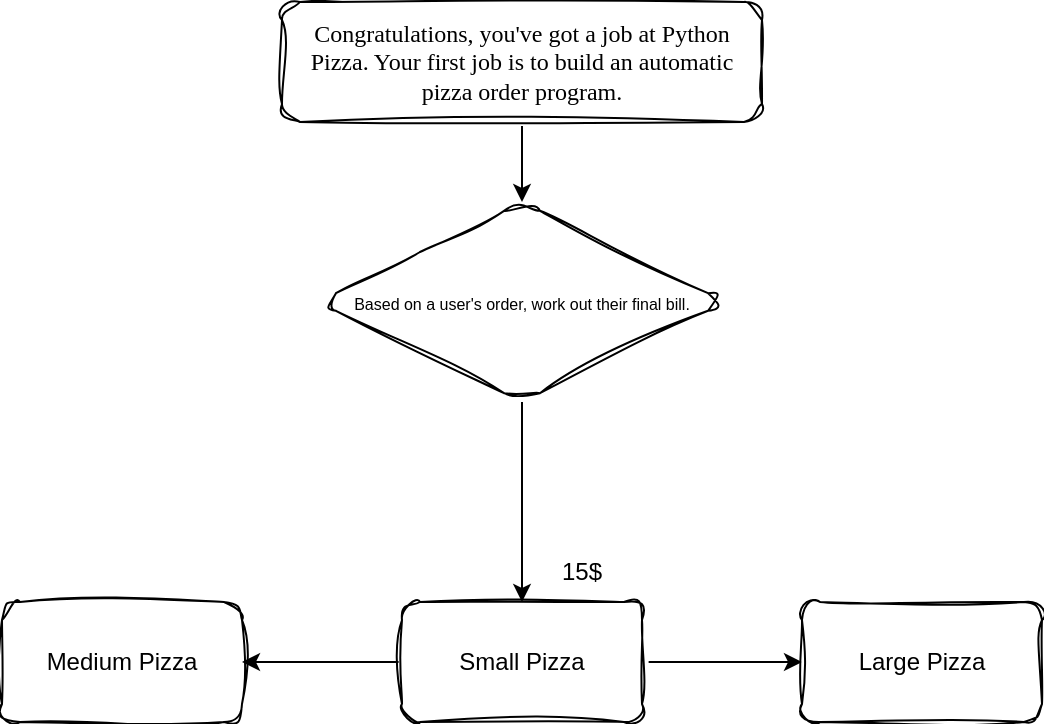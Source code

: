 <mxfile version="21.6.6" type="github">
  <diagram id="C5RBs43oDa-KdzZeNtuy" name="Page-1">
    <mxGraphModel dx="989" dy="552" grid="1" gridSize="10" guides="1" tooltips="1" connect="1" arrows="1" fold="1" page="1" pageScale="1" pageWidth="827" pageHeight="1169" math="0" shadow="0">
      <root>
        <mxCell id="WIyWlLk6GJQsqaUBKTNV-0" />
        <mxCell id="WIyWlLk6GJQsqaUBKTNV-1" parent="WIyWlLk6GJQsqaUBKTNV-0" />
        <mxCell id="zPUx9gKV4A9xD_5aFpRD-10" value="" style="edgeStyle=orthogonalEdgeStyle;rounded=0;orthogonalLoop=1;jettySize=auto;html=1;" edge="1" parent="WIyWlLk6GJQsqaUBKTNV-1" source="zPUx9gKV4A9xD_5aFpRD-5" target="zPUx9gKV4A9xD_5aFpRD-9">
          <mxGeometry relative="1" as="geometry" />
        </mxCell>
        <mxCell id="zPUx9gKV4A9xD_5aFpRD-5" value="&lt;font face=&quot;Comic Sans MS&quot;&gt;Congratulations, you&#39;ve got a job at Python Pizza. Your first job is to build an automatic pizza order program.&lt;/font&gt;" style="rounded=1;whiteSpace=wrap;html=1;strokeWidth=1;perimeterSpacing=2;sketch=1;curveFitting=1;jiggle=2;" vertex="1" parent="WIyWlLk6GJQsqaUBKTNV-1">
          <mxGeometry x="294" y="10" width="240" height="60" as="geometry" />
        </mxCell>
        <mxCell id="zPUx9gKV4A9xD_5aFpRD-12" value="" style="edgeStyle=orthogonalEdgeStyle;rounded=0;orthogonalLoop=1;jettySize=auto;html=1;" edge="1" parent="WIyWlLk6GJQsqaUBKTNV-1" source="zPUx9gKV4A9xD_5aFpRD-9" target="zPUx9gKV4A9xD_5aFpRD-11">
          <mxGeometry relative="1" as="geometry" />
        </mxCell>
        <mxCell id="zPUx9gKV4A9xD_5aFpRD-9" value="&lt;font style=&quot;font-size: 8px;&quot;&gt;Based on a user&#39;s order, work out their final bill.&lt;/font&gt;" style="rhombus;whiteSpace=wrap;html=1;rounded=1;strokeWidth=1;shadow=0;sketch=1;curveFitting=1;jiggle=2;" vertex="1" parent="WIyWlLk6GJQsqaUBKTNV-1">
          <mxGeometry x="312" y="110" width="204" height="100" as="geometry" />
        </mxCell>
        <mxCell id="zPUx9gKV4A9xD_5aFpRD-14" value="" style="edgeStyle=orthogonalEdgeStyle;rounded=0;orthogonalLoop=1;jettySize=auto;html=1;" edge="1" parent="WIyWlLk6GJQsqaUBKTNV-1" source="zPUx9gKV4A9xD_5aFpRD-11" target="zPUx9gKV4A9xD_5aFpRD-13">
          <mxGeometry relative="1" as="geometry" />
        </mxCell>
        <mxCell id="zPUx9gKV4A9xD_5aFpRD-16" value="" style="edgeStyle=orthogonalEdgeStyle;rounded=0;orthogonalLoop=1;jettySize=auto;html=1;" edge="1" parent="WIyWlLk6GJQsqaUBKTNV-1" source="zPUx9gKV4A9xD_5aFpRD-11" target="zPUx9gKV4A9xD_5aFpRD-15">
          <mxGeometry relative="1" as="geometry" />
        </mxCell>
        <mxCell id="zPUx9gKV4A9xD_5aFpRD-11" value="Small Pizza" style="whiteSpace=wrap;html=1;rounded=1;strokeWidth=1;shadow=0;sketch=1;curveFitting=1;jiggle=2;" vertex="1" parent="WIyWlLk6GJQsqaUBKTNV-1">
          <mxGeometry x="354" y="310" width="120" height="60" as="geometry" />
        </mxCell>
        <mxCell id="zPUx9gKV4A9xD_5aFpRD-13" value="Large Pizza" style="whiteSpace=wrap;html=1;rounded=1;strokeWidth=1;shadow=0;sketch=1;curveFitting=1;jiggle=2;" vertex="1" parent="WIyWlLk6GJQsqaUBKTNV-1">
          <mxGeometry x="554" y="310" width="120" height="60" as="geometry" />
        </mxCell>
        <mxCell id="zPUx9gKV4A9xD_5aFpRD-15" value="Medium Pizza" style="whiteSpace=wrap;html=1;rounded=1;strokeWidth=1;shadow=0;sketch=1;curveFitting=1;jiggle=2;" vertex="1" parent="WIyWlLk6GJQsqaUBKTNV-1">
          <mxGeometry x="154" y="310" width="120" height="60" as="geometry" />
        </mxCell>
        <mxCell id="zPUx9gKV4A9xD_5aFpRD-17" value="15$" style="text;strokeColor=none;align=center;fillColor=none;html=1;verticalAlign=middle;whiteSpace=wrap;rounded=0;" vertex="1" parent="WIyWlLk6GJQsqaUBKTNV-1">
          <mxGeometry x="414" y="280" width="60" height="30" as="geometry" />
        </mxCell>
      </root>
    </mxGraphModel>
  </diagram>
</mxfile>
